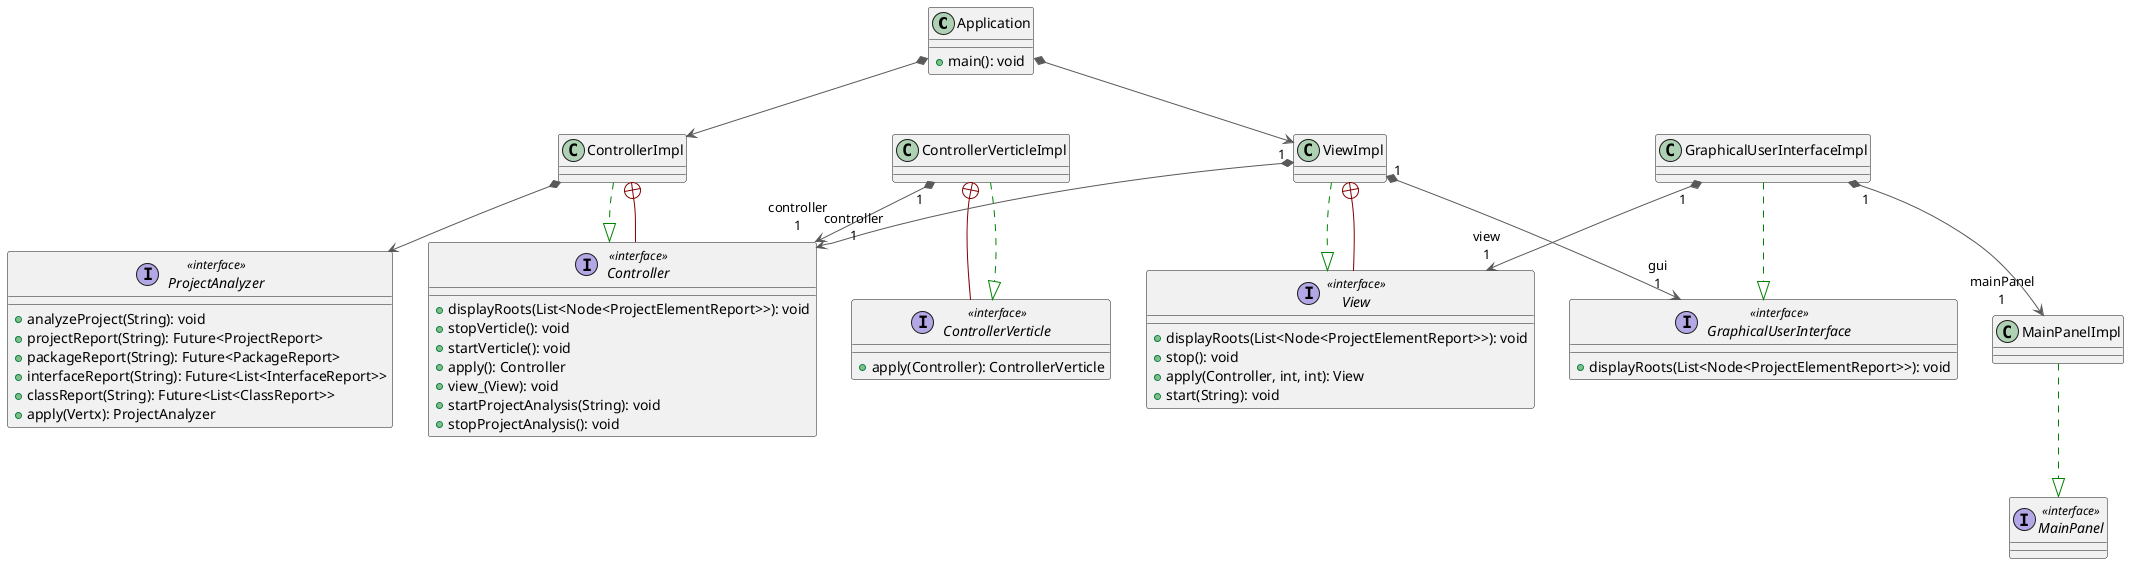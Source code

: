 @startuml
class Application {
  + main(): void
}
interface Controller << interface >> {
  + displayRoots(List<Node<ProjectElementReport>>): void
  + stopVerticle(): void
  + startVerticle(): void
  + apply(): Controller
  + view_(View): void
  + startProjectAnalysis(String): void
  + stopProjectAnalysis(): void
}
class ControllerImpl
interface ControllerVerticle << interface >> {
  + apply(Controller): ControllerVerticle
}
class ControllerVerticleImpl
interface GraphicalUserInterface << interface >> {
  + displayRoots(List<Node<ProjectElementReport>>): void
}
class GraphicalUserInterfaceImpl
interface MainPanel << interface >>
class MainPanelImpl
interface ProjectAnalyzer << interface >> {
  + analyzeProject(String): void
  + projectReport(String): Future<ProjectReport>
  + packageReport(String): Future<PackageReport>
  + interfaceReport(String): Future<List<InterfaceReport>>
  + classReport(String): Future<List<ClassReport>>
  + apply(Vertx): ProjectAnalyzer
}
interface View << interface >> {
  + displayRoots(List<Node<ProjectElementReport>>): void
  + stop(): void
  + apply(Controller, int, int): View
  + start(String): void
}
class ViewImpl

Application *-[#595959,plain]-> ControllerImpl
Application *-[#595959,plain]-> ViewImpl
ControllerImpl              -[#008200,dashed]-^  Controller                 
ControllerImpl              +-[#820000,plain]-  Controller                 
ControllerVerticleImpl     "1" *-[#595959,plain]-> "controller\n1" Controller
ControllerVerticleImpl      +-[#820000,plain]-  ControllerVerticle         
ControllerVerticleImpl      -[#008200,dashed]-^  ControllerVerticle
ControllerImpl *-[#595959,plain]-> ProjectAnalyzer
GraphicalUserInterfaceImpl  -[#008200,dashed]-^  GraphicalUserInterface
GraphicalUserInterfaceImpl "1" *-[#595959,plain]-> "mainPanel\n1" MainPanelImpl              
GraphicalUserInterfaceImpl "1" *-[#595959,plain]-> "view\n1" View                       
MainPanelImpl               -[#008200,dashed]-^  MainPanel                  
ViewImpl                   "1" *-[#595959,plain]-> "controller\n1" Controller                 
ViewImpl                   "1" *-[#595959,plain]-> "gui\n1" GraphicalUserInterface     
ViewImpl                    -[#008200,dashed]-^  View                       
ViewImpl                    +-[#820000,plain]-  View                       
@enduml

